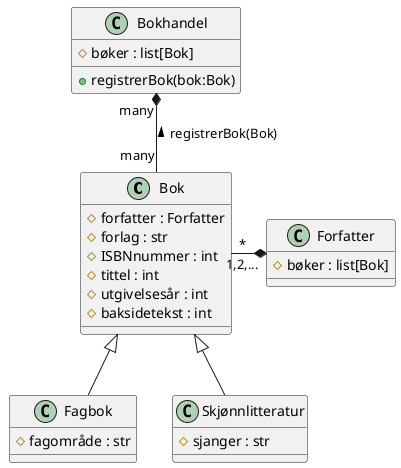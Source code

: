 @startuml 4
class Bok{
    #forfatter : Forfatter
    #forlag : str
    #ISBNnummer : int
    #tittel : int
    #utgivelsesår : int
    #baksidetekst : int
}
class Bokhandel{
    #bøker : list[Bok]
    +registrerBok(bok:Bok)
}
class Forfatter{
    #bøker : list[Bok]
}   
class Fagbok{
    #fagområde : str
}
class Skjønnlitteratur{
    #sjanger : str
}

Fagbok -up-|> Bok
Skjønnlitteratur -up-|> Bok
Forfatter "1,2,..." *-left- "*" Bok
Bok "many" -up-* "many" Bokhandel: registrerBok(Bok) >

@enduml
